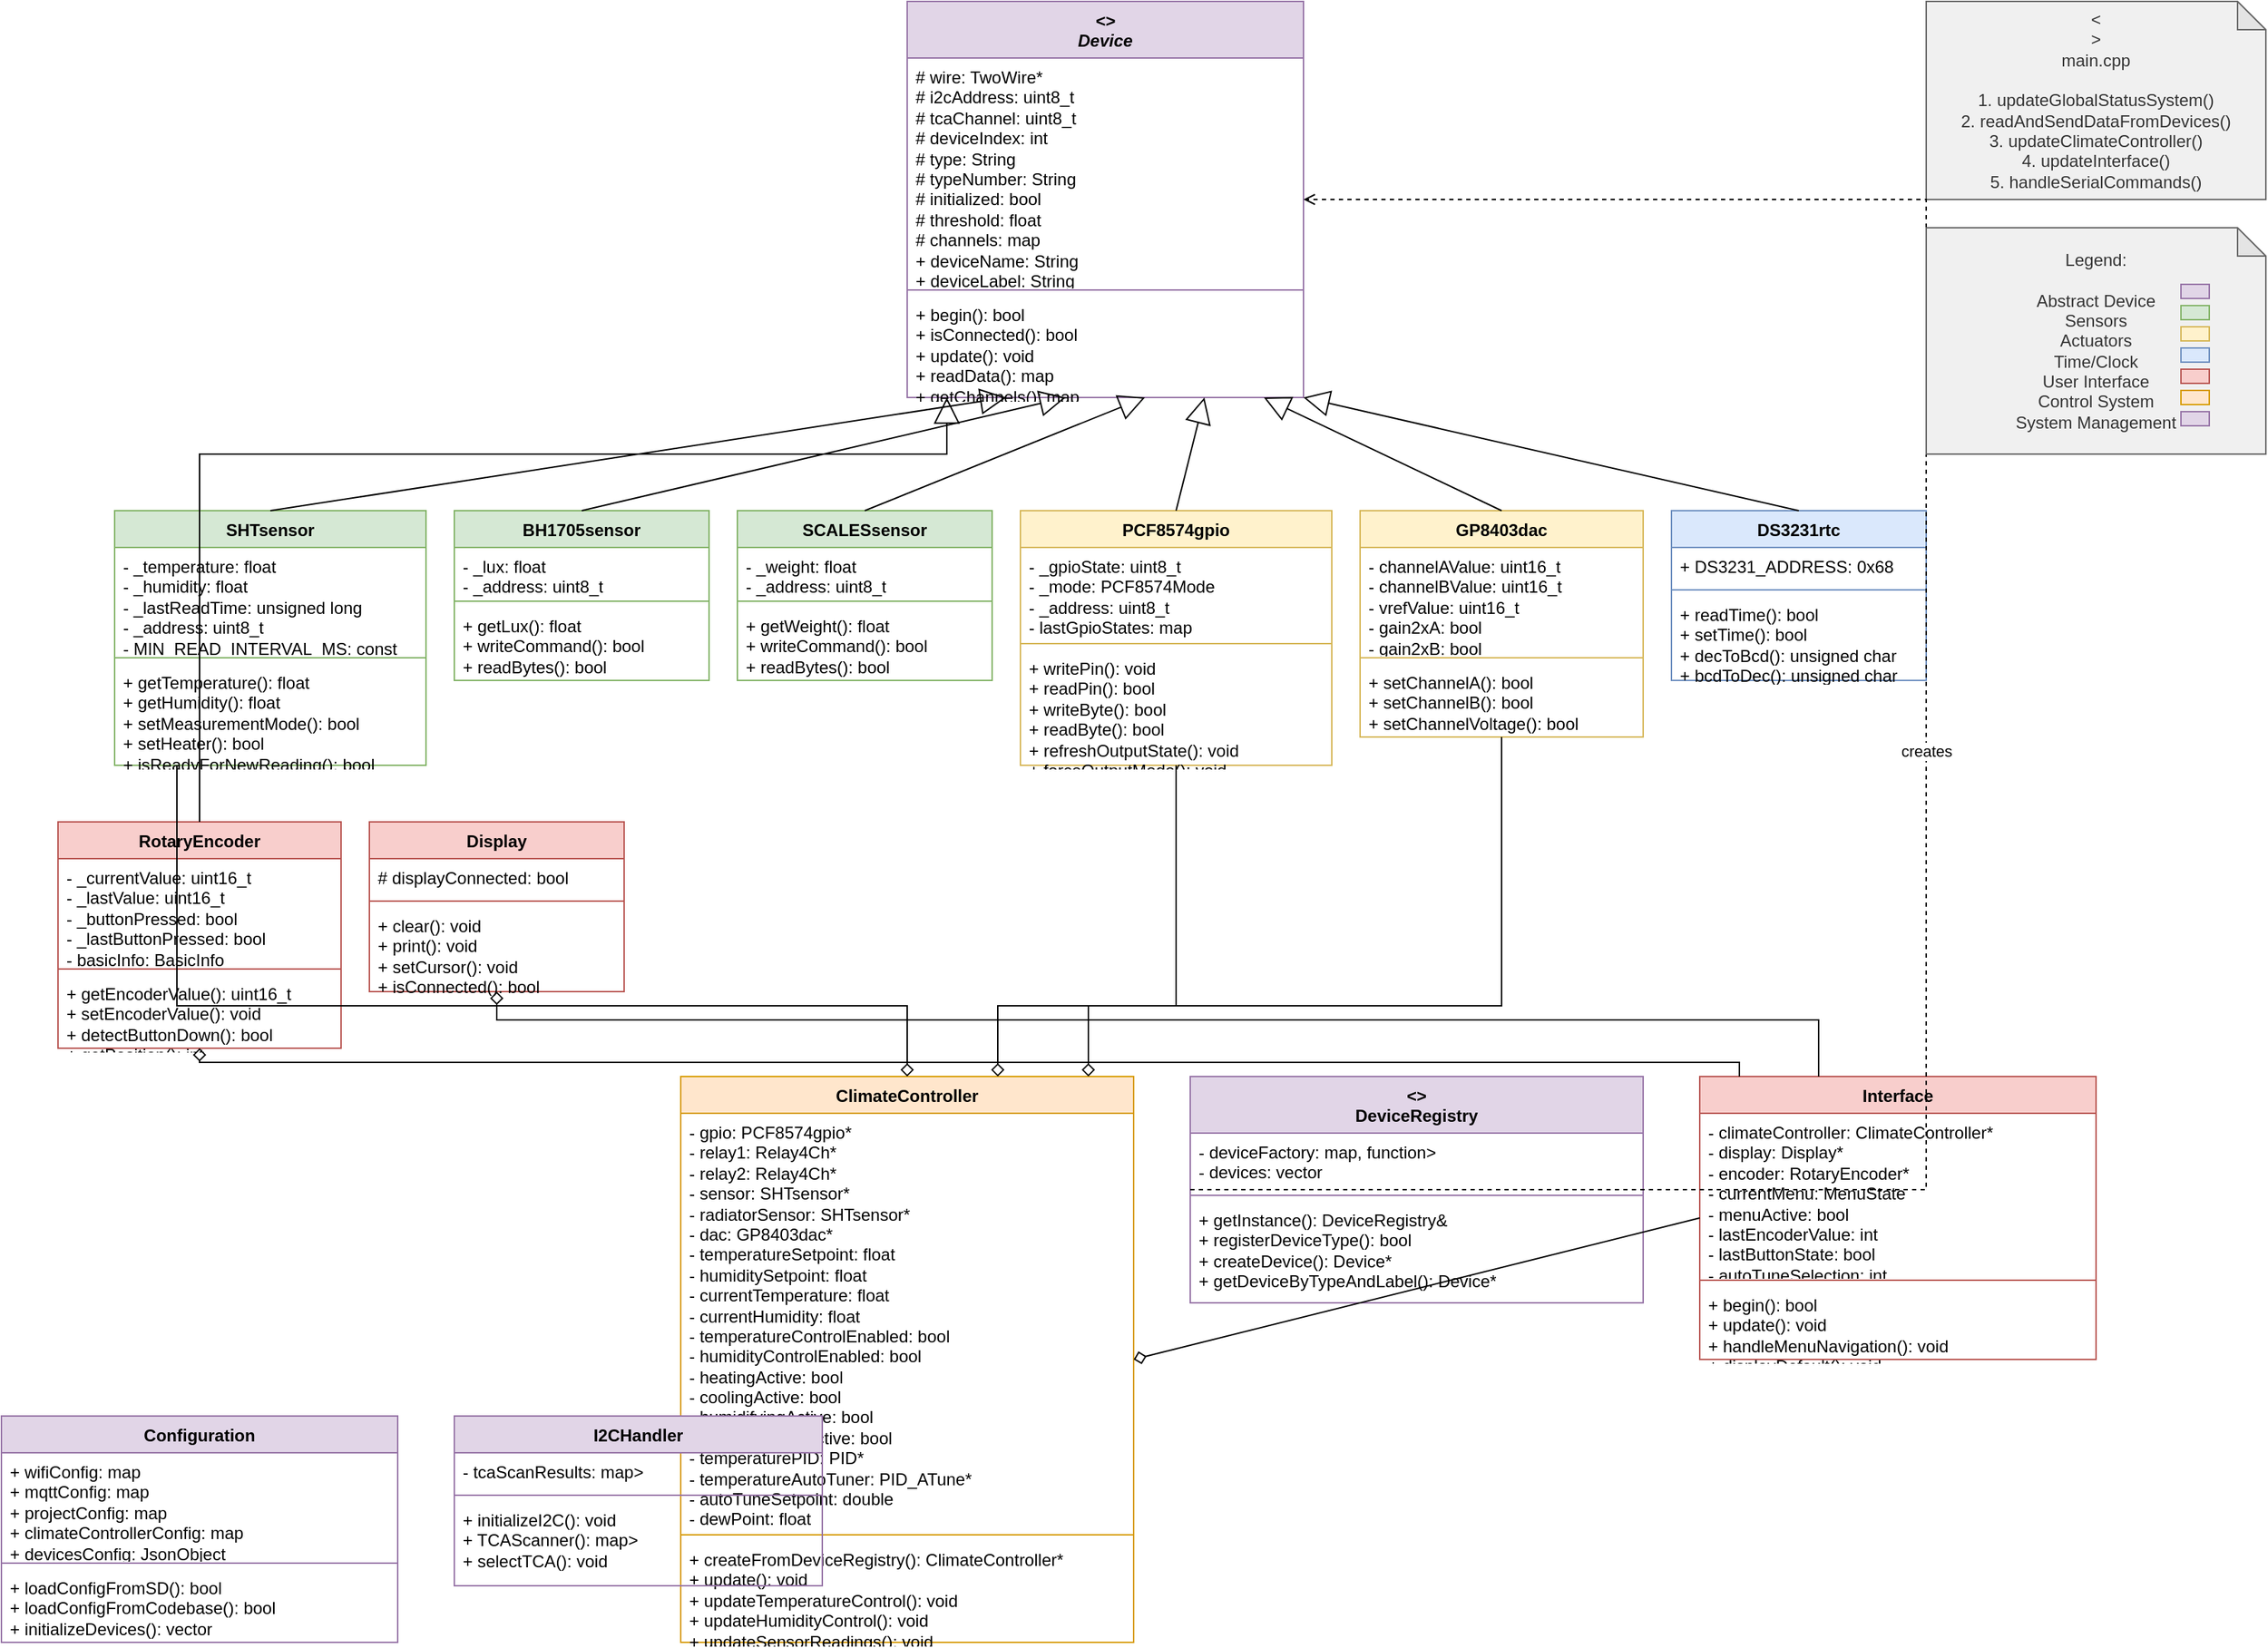 <?xml version="1.0" encoding="UTF-8"?>
<mxfile version="21.1.2" type="device">
  <diagram id="uml_class_diagram" name="Showcase Climate Controller UML">
    <mxGraphModel dx="2074" dy="1114" grid="1" gridSize="10" guides="1" tooltips="1" connect="1" arrows="1" fold="1" page="1" pageScale="1" pageWidth="1654" pageHeight="2336" math="0" shadow="0">
      <root>
        <mxCell id="0" />
        <mxCell id="1" parent="0" />
        
        <!-- Device Base Class -->
        <mxCell id="device_base" value="&lt;&lt;abstract&gt;&gt;&#xa;Device" style="swimlane;fontStyle=3;align=center;verticalAlign=top;childLayout=stackLayout;horizontal=1;startSize=40;horizontalStack=0;resizeParent=1;resizeParentMax=0;resizeLast=0;collapsible=1;marginBottom=0;whiteSpace=wrap;html=1;fillColor=#e1d5e7;strokeColor=#9673a6;" vertex="1" parent="1">
          <mxGeometry x="680" y="40" width="280" height="280" as="geometry" />
        </mxCell>
        <mxCell id="device_fields" value="# wire: TwoWire*&#xa;# i2cAddress: uint8_t&#xa;# tcaChannel: uint8_t&#xa;# deviceIndex: int&#xa;# type: String&#xa;# typeNumber: String&#xa;# initialized: bool&#xa;# threshold: float&#xa;# channels: map&lt;String, String&gt;&#xa;+ deviceName: String&#xa;+ deviceLabel: String" style="text;strokeColor=none;fillColor=none;align=left;verticalAlign=top;spacingLeft=4;spacingRight=4;overflow=hidden;rotatable=0;points=[[0,0.5],[1,0.5]];portConstraint=eastwest;whiteSpace=wrap;html=1;" vertex="1" parent="device_base">
          <mxGeometry y="40" width="280" height="160" as="geometry" />
        </mxCell>
        <mxCell id="device_line" value="" style="line;strokeWidth=1;fillColor=none;align=left;verticalAlign=middle;spacingTop=-1;spacingLeft=3;spacingRight=3;rotatable=0;labelPosition=right;points=[];portConstraint=eastwest;strokeColor=inherit;" vertex="1" parent="device_base">
          <mxGeometry y="200" width="280" height="8" as="geometry" />
        </mxCell>
        <mxCell id="device_methods" value="+ begin(): bool&#xa;+ isConnected(): bool&#xa;+ update(): void&#xa;+ readData(): map&lt;String, String&gt;&#xa;+ getChannels(): map&lt;String, String&gt;&#xa;+ getThreshold(): float" style="text;strokeColor=none;fillColor=none;align=left;verticalAlign=top;spacingLeft=4;spacingRight=4;overflow=hidden;rotatable=0;points=[[0,0.5],[1,0.5]];portConstraint=eastwest;whiteSpace=wrap;html=1;" vertex="1" parent="device_base">
          <mxGeometry y="208" width="280" height="72" as="geometry" />
        </mxCell>

        <!-- SHTsensor -->
        <mxCell id="shtsensor" value="SHTsensor" style="swimlane;fontStyle=1;align=center;verticalAlign=top;childLayout=stackLayout;horizontal=1;startSize=26;horizontalStack=0;resizeParent=1;resizeParentMax=0;resizeLast=0;collapsible=1;marginBottom=0;whiteSpace=wrap;html=1;fillColor=#d5e8d4;strokeColor=#82b366;" vertex="1" parent="1">
          <mxGeometry x="120" y="400" width="220" height="180" as="geometry" />
        </mxCell>
        <mxCell id="sht_fields" value="- _temperature: float&#xa;- _humidity: float&#xa;- _lastReadTime: unsigned long&#xa;- _address: uint8_t&#xa;- MIN_READ_INTERVAL_MS: const" style="text;strokeColor=none;fillColor=none;align=left;verticalAlign=top;spacingLeft=4;spacingRight=4;overflow=hidden;rotatable=0;points=[[0,0.5],[1,0.5]];portConstraint=eastwest;whiteSpace=wrap;html=1;" vertex="1" parent="shtsensor">
          <mxGeometry y="26" width="220" height="74" as="geometry" />
        </mxCell>
        <mxCell id="sht_line" value="" style="line;strokeWidth=1;fillColor=none;align=left;verticalAlign=middle;spacingTop=-1;spacingLeft=3;spacingRight=3;rotatable=0;labelPosition=right;points=[];portConstraint=eastwest;strokeColor=inherit;" vertex="1" parent="shtsensor">
          <mxGeometry y="100" width="220" height="8" as="geometry" />
        </mxCell>
        <mxCell id="sht_methods" value="+ getTemperature(): float&#xa;+ getHumidity(): float&#xa;+ setMeasurementMode(): bool&#xa;+ setHeater(): bool&#xa;+ isReadyForNewReading(): bool" style="text;strokeColor=none;fillColor=none;align=left;verticalAlign=top;spacingLeft=4;spacingRight=4;overflow=hidden;rotatable=0;points=[[0,0.5],[1,0.5]];portConstraint=eastwest;whiteSpace=wrap;html=1;" vertex="1" parent="shtsensor">
          <mxGeometry y="108" width="220" height="72" as="geometry" />
        </mxCell>

        <!-- BH1705sensor -->
        <mxCell id="bh1705sensor" value="BH1705sensor" style="swimlane;fontStyle=1;align=center;verticalAlign=top;childLayout=stackLayout;horizontal=1;startSize=26;horizontalStack=0;resizeParent=1;resizeParentMax=0;resizeLast=0;collapsible=1;marginBottom=0;whiteSpace=wrap;html=1;fillColor=#d5e8d4;strokeColor=#82b366;" vertex="1" parent="1">
          <mxGeometry x="360" y="400" width="180" height="120" as="geometry" />
        </mxCell>
        <mxCell id="bh1705_fields" value="- _lux: float&#xa;- _address: uint8_t" style="text;strokeColor=none;fillColor=none;align=left;verticalAlign=top;spacingLeft=4;spacingRight=4;overflow=hidden;rotatable=0;points=[[0,0.5],[1,0.5]];portConstraint=eastwest;whiteSpace=wrap;html=1;" vertex="1" parent="bh1705sensor">
          <mxGeometry y="26" width="180" height="34" as="geometry" />
        </mxCell>
        <mxCell id="bh1705_line" value="" style="line;strokeWidth=1;fillColor=none;align=left;verticalAlign=middle;spacingTop=-1;spacingLeft=3;spacingRight=3;rotatable=0;labelPosition=right;points=[];portConstraint=eastwest;strokeColor=inherit;" vertex="1" parent="bh1705sensor">
          <mxGeometry y="60" width="180" height="8" as="geometry" />
        </mxCell>
        <mxCell id="bh1705_methods" value="+ getLux(): float&#xa;+ writeCommand(): bool&#xa;+ readBytes(): bool" style="text;strokeColor=none;fillColor=none;align=left;verticalAlign=top;spacingLeft=4;spacingRight=4;overflow=hidden;rotatable=0;points=[[0,0.5],[1,0.5]];portConstraint=eastwest;whiteSpace=wrap;html=1;" vertex="1" parent="bh1705sensor">
          <mxGeometry y="68" width="180" height="52" as="geometry" />
        </mxCell>

        <!-- SCALESsensor -->
        <mxCell id="scalessensor" value="SCALESsensor" style="swimlane;fontStyle=1;align=center;verticalAlign=top;childLayout=stackLayout;horizontal=1;startSize=26;horizontalStack=0;resizeParent=1;resizeParentMax=0;resizeLast=0;collapsible=1;marginBottom=0;whiteSpace=wrap;html=1;fillColor=#d5e8d4;strokeColor=#82b366;" vertex="1" parent="1">
          <mxGeometry x="560" y="400" width="180" height="120" as="geometry" />
        </mxCell>
        <mxCell id="scales_fields" value="- _weight: float&#xa;- _address: uint8_t" style="text;strokeColor=none;fillColor=none;align=left;verticalAlign=top;spacingLeft=4;spacingRight=4;overflow=hidden;rotatable=0;points=[[0,0.5],[1,0.5]];portConstraint=eastwest;whiteSpace=wrap;html=1;" vertex="1" parent="scalessensor">
          <mxGeometry y="26" width="180" height="34" as="geometry" />
        </mxCell>
        <mxCell id="scales_line" value="" style="line;strokeWidth=1;fillColor=none;align=left;verticalAlign=middle;spacingTop=-1;spacingLeft=3;spacingRight=3;rotatable=0;labelPosition=right;points=[];portConstraint=eastwest;strokeColor=inherit;" vertex="1" parent="scalessensor">
          <mxGeometry y="60" width="180" height="8" as="geometry" />
        </mxCell>
        <mxCell id="scales_methods" value="+ getWeight(): float&#xa;+ writeCommand(): bool&#xa;+ readBytes(): bool" style="text;strokeColor=none;fillColor=none;align=left;verticalAlign=top;spacingLeft=4;spacingRight=4;overflow=hidden;rotatable=0;points=[[0,0.5],[1,0.5]];portConstraint=eastwest;whiteSpace=wrap;html=1;" vertex="1" parent="scalessensor">
          <mxGeometry y="68" width="180" height="52" as="geometry" />
        </mxCell>

        <!-- PCF8574gpio -->
        <mxCell id="pcf8574gpio" value="PCF8574gpio" style="swimlane;fontStyle=1;align=center;verticalAlign=top;childLayout=stackLayout;horizontal=1;startSize=26;horizontalStack=0;resizeParent=1;resizeParentMax=0;resizeLast=0;collapsible=1;marginBottom=0;whiteSpace=wrap;html=1;fillColor=#fff2cc;strokeColor=#d6b656;" vertex="1" parent="1">
          <mxGeometry x="760" y="400" width="220" height="180" as="geometry" />
        </mxCell>
        <mxCell id="pcf8574_fields" value="- _gpioState: uint8_t&#xa;- _mode: PCF8574Mode&#xa;- _address: uint8_t&#xa;- lastGpioStates: map&lt;string, bool&gt;" style="text;strokeColor=none;fillColor=none;align=left;verticalAlign=top;spacingLeft=4;spacingRight=4;overflow=hidden;rotatable=0;points=[[0,0.5],[1,0.5]];portConstraint=eastwest;whiteSpace=wrap;html=1;" vertex="1" parent="pcf8574gpio">
          <mxGeometry y="26" width="220" height="64" as="geometry" />
        </mxCell>
        <mxCell id="pcf8574_line" value="" style="line;strokeWidth=1;fillColor=none;align=left;verticalAlign=middle;spacingTop=-1;spacingLeft=3;spacingRight=3;rotatable=0;labelPosition=right;points=[];portConstraint=eastwest;strokeColor=inherit;" vertex="1" parent="pcf8574gpio">
          <mxGeometry y="90" width="220" height="8" as="geometry" />
        </mxCell>
        <mxCell id="pcf8574_methods" value="+ writePin(): void&#xa;+ readPin(): bool&#xa;+ writeByte(): bool&#xa;+ readByte(): bool&#xa;+ refreshOutputState(): void&#xa;+ forceOutputMode(): void" style="text;strokeColor=none;fillColor=none;align=left;verticalAlign=top;spacingLeft=4;spacingRight=4;overflow=hidden;rotatable=0;points=[[0,0.5],[1,0.5]];portConstraint=eastwest;whiteSpace=wrap;html=1;" vertex="1" parent="pcf8574gpio">
          <mxGeometry y="98" width="220" height="82" as="geometry" />
        </mxCell>

        <!-- GP8403dac -->
        <mxCell id="gp8403dac" value="GP8403dac" style="swimlane;fontStyle=1;align=center;verticalAlign=top;childLayout=stackLayout;horizontal=1;startSize=26;horizontalStack=0;resizeParent=1;resizeParentMax=0;resizeLast=0;collapsible=1;marginBottom=0;whiteSpace=wrap;html=1;fillColor=#fff2cc;strokeColor=#d6b656;" vertex="1" parent="1">
          <mxGeometry x="1000" y="400" width="200" height="160" as="geometry" />
        </mxCell>
        <mxCell id="gp8403_fields" value="- channelAValue: uint16_t&#xa;- channelBValue: uint16_t&#xa;- vrefValue: uint16_t&#xa;- gain2xA: bool&#xa;- gain2xB: bool" style="text;strokeColor=none;fillColor=none;align=left;verticalAlign=top;spacingLeft=4;spacingRight=4;overflow=hidden;rotatable=0;points=[[0,0.5],[1,0.5]];portConstraint=eastwest;whiteSpace=wrap;html=1;" vertex="1" parent="gp8403dac">
          <mxGeometry y="26" width="200" height="74" as="geometry" />
        </mxCell>
        <mxCell id="gp8403_line" value="" style="line;strokeWidth=1;fillColor=none;align=left;verticalAlign=middle;spacingTop=-1;spacingLeft=3;spacingRight=3;rotatable=0;labelPosition=right;points=[];portConstraint=eastwest;strokeColor=inherit;" vertex="1" parent="gp8403dac">
          <mxGeometry y="100" width="200" height="8" as="geometry" />
        </mxCell>
        <mxCell id="gp8403_methods" value="+ setChannelA(): bool&#xa;+ setChannelB(): bool&#xa;+ setChannelVoltage(): bool" style="text;strokeColor=none;fillColor=none;align=left;verticalAlign=top;spacingLeft=4;spacingRight=4;overflow=hidden;rotatable=0;points=[[0,0.5],[1,0.5]];portConstraint=eastwest;whiteSpace=wrap;html=1;" vertex="1" parent="gp8403dac">
          <mxGeometry y="108" width="200" height="52" as="geometry" />
        </mxCell>

        <!-- DS3231rtc -->
        <mxCell id="ds3231rtc" value="DS3231rtc" style="swimlane;fontStyle=1;align=center;verticalAlign=top;childLayout=stackLayout;horizontal=1;startSize=26;horizontalStack=0;resizeParent=1;resizeParentMax=0;resizeLast=0;collapsible=1;marginBottom=0;whiteSpace=wrap;html=1;fillColor=#dae8fc;strokeColor=#6c8ebf;" vertex="1" parent="1">
          <mxGeometry x="1220" y="400" width="180" height="120" as="geometry" />
        </mxCell>
        <mxCell id="ds3231_fields" value="+ DS3231_ADDRESS: 0x68" style="text;strokeColor=none;fillColor=none;align=left;verticalAlign=top;spacingLeft=4;spacingRight=4;overflow=hidden;rotatable=0;points=[[0,0.5],[1,0.5]];portConstraint=eastwest;whiteSpace=wrap;html=1;" vertex="1" parent="ds3231rtc">
          <mxGeometry y="26" width="180" height="26" as="geometry" />
        </mxCell>
        <mxCell id="ds3231_line" value="" style="line;strokeWidth=1;fillColor=none;align=left;verticalAlign=middle;spacingTop=-1;spacingLeft=3;spacingRight=3;rotatable=0;labelPosition=right;points=[];portConstraint=eastwest;strokeColor=inherit;" vertex="1" parent="ds3231rtc">
          <mxGeometry y="52" width="180" height="8" as="geometry" />
        </mxCell>
        <mxCell id="ds3231_methods" value="+ readTime(): bool&#xa;+ setTime(): bool&#xa;+ decToBcd(): unsigned char&#xa;+ bcdToDec(): unsigned char" style="text;strokeColor=none;fillColor=none;align=left;verticalAlign=top;spacingLeft=4;spacingRight=4;overflow=hidden;rotatable=0;points=[[0,0.5],[1,0.5]];portConstraint=eastwest;whiteSpace=wrap;html=1;" vertex="1" parent="ds3231rtc">
          <mxGeometry y="60" width="180" height="60" as="geometry" />
        </mxCell>

        <!-- RotaryEncoder -->
        <mxCell id="rotaryencoder" value="RotaryEncoder" style="swimlane;fontStyle=1;align=center;verticalAlign=top;childLayout=stackLayout;horizontal=1;startSize=26;horizontalStack=0;resizeParent=1;resizeParentMax=0;resizeLast=0;collapsible=1;marginBottom=0;whiteSpace=wrap;html=1;fillColor=#f8cecc;strokeColor=#b85450;" vertex="1" parent="1">
          <mxGeometry x="80" y="620" width="200" height="160" as="geometry" />
        </mxCell>
        <mxCell id="encoder_fields" value="- _currentValue: uint16_t&#xa;- _lastValue: uint16_t&#xa;- _buttonPressed: bool&#xa;- _lastButtonPressed: bool&#xa;- basicInfo: BasicInfo" style="text;strokeColor=none;fillColor=none;align=left;verticalAlign=top;spacingLeft=4;spacingRight=4;overflow=hidden;rotatable=0;points=[[0,0.5],[1,0.5]];portConstraint=eastwest;whiteSpace=wrap;html=1;" vertex="1" parent="rotaryencoder">
          <mxGeometry y="26" width="200" height="74" as="geometry" />
        </mxCell>
        <mxCell id="encoder_line" value="" style="line;strokeWidth=1;fillColor=none;align=left;verticalAlign=middle;spacingTop=-1;spacingLeft=3;spacingRight=3;rotatable=0;labelPosition=right;points=[];portConstraint=eastwest;strokeColor=inherit;" vertex="1" parent="rotaryencoder">
          <mxGeometry y="100" width="200" height="8" as="geometry" />
        </mxCell>
        <mxCell id="encoder_methods" value="+ getEncoderValue(): uint16_t&#xa;+ setEncoderValue(): void&#xa;+ detectButtonDown(): bool&#xa;+ getPosition(): int&#xa;+ isButtonPressed(): bool" style="text;strokeColor=none;fillColor=none;align=left;verticalAlign=top;spacingLeft=4;spacingRight=4;overflow=hidden;rotatable=0;points=[[0,0.5],[1,0.5]];portConstraint=eastwest;whiteSpace=wrap;html=1;" vertex="1" parent="rotaryencoder">
          <mxGeometry y="108" width="200" height="52" as="geometry" />
        </mxCell>

        <!-- Display -->
        <mxCell id="display" value="Display" style="swimlane;fontStyle=1;align=center;verticalAlign=top;childLayout=stackLayout;horizontal=1;startSize=26;horizontalStack=0;resizeParent=1;resizeParentMax=0;resizeLast=0;collapsible=1;marginBottom=0;whiteSpace=wrap;html=1;fillColor=#f8cecc;strokeColor=#b85450;" vertex="1" parent="1">
          <mxGeometry x="300" y="620" width="180" height="120" as="geometry" />
        </mxCell>
        <mxCell id="display_fields" value="# displayConnected: bool" style="text;strokeColor=none;fillColor=none;align=left;verticalAlign=top;spacingLeft=4;spacingRight=4;overflow=hidden;rotatable=0;points=[[0,0.5],[1,0.5]];portConstraint=eastwest;whiteSpace=wrap;html=1;" vertex="1" parent="display">
          <mxGeometry y="26" width="180" height="26" as="geometry" />
        </mxCell>
        <mxCell id="display_line" value="" style="line;strokeWidth=1;fillColor=none;align=left;verticalAlign=middle;spacingTop=-1;spacingLeft=3;spacingRight=3;rotatable=0;labelPosition=right;points=[];portConstraint=eastwest;strokeColor=inherit;" vertex="1" parent="display">
          <mxGeometry y="52" width="180" height="8" as="geometry" />
        </mxCell>
        <mxCell id="display_methods" value="+ clear(): void&#xa;+ print(): void&#xa;+ setCursor(): void&#xa;+ isConnected(): bool" style="text;strokeColor=none;fillColor=none;align=left;verticalAlign=top;spacingLeft=4;spacingRight=4;overflow=hidden;rotatable=0;points=[[0,0.5],[1,0.5]];portConstraint=eastwest;whiteSpace=wrap;html=1;" vertex="1" parent="display">
          <mxGeometry y="60" width="180" height="60" as="geometry" />
        </mxCell>

        <!-- ClimateController -->
        <mxCell id="climatecontroller" value="ClimateController" style="swimlane;fontStyle=1;align=center;verticalAlign=top;childLayout=stackLayout;horizontal=1;startSize=26;horizontalStack=0;resizeParent=1;resizeParentMax=0;resizeLast=0;collapsible=1;marginBottom=0;whiteSpace=wrap;html=1;fillColor=#ffe6cc;strokeColor=#d79b00;" vertex="1" parent="1">
          <mxGeometry x="520" y="800" width="320" height="400" as="geometry" />
        </mxCell>
        <mxCell id="climate_fields" value="- gpio: PCF8574gpio*&#xa;- relay1: Relay4Ch*&#xa;- relay2: Relay4Ch*&#xa;- sensor: SHTsensor*&#xa;- radiatorSensor: SHTsensor*&#xa;- dac: GP8403dac*&#xa;- temperatureSetpoint: float&#xa;- humiditySetpoint: float&#xa;- currentTemperature: float&#xa;- currentHumidity: float&#xa;- temperatureControlEnabled: bool&#xa;- humidityControlEnabled: bool&#xa;- heatingActive: bool&#xa;- coolingActive: bool&#xa;- humidifyingActive: bool&#xa;- dehumidifyingActive: bool&#xa;- temperaturePID: PID*&#xa;- temperatureAutoTuner: PID_ATune*&#xa;- autoTuneSetpoint: double&#xa;- dewPoint: float&#xa;- updateInterval: unsigned long" style="text;strokeColor=none;fillColor=none;align=left;verticalAlign=top;spacingLeft=4;spacingRight=4;overflow=hidden;rotatable=0;points=[[0,0.5],[1,0.5]];portConstraint=eastwest;whiteSpace=wrap;html=1;" vertex="1" parent="climatecontroller">
          <mxGeometry y="26" width="320" height="294" as="geometry" />
        </mxCell>
        <mxCell id="climate_line" value="" style="line;strokeWidth=1;fillColor=none;align=left;verticalAlign=middle;spacingTop=-1;spacingLeft=3;spacingRight=3;rotatable=0;labelPosition=right;points=[];portConstraint=eastwest;strokeColor=inherit;" vertex="1" parent="climatecontroller">
          <mxGeometry y="320" width="320" height="8" as="geometry" />
        </mxCell>
        <mxCell id="climate_methods" value="+ createFromDeviceRegistry(): ClimateController*&#xa;+ update(): void&#xa;+ updateTemperatureControl(): void&#xa;+ updateHumidityControl(): void&#xa;+ updateSensorReadings(): void&#xa;+ startTemperatureAutoTune(): bool&#xa;+ updateAutoTune(): void&#xa;+ printClimateStatus(): void" style="text;strokeColor=none;fillColor=none;align=left;verticalAlign=top;spacingLeft=4;spacingRight=4;overflow=hidden;rotatable=0;points=[[0,0.5],[1,0.5]];portConstraint=eastwest;whiteSpace=wrap;html=1;" vertex="1" parent="climatecontroller">
          <mxGeometry y="328" width="320" height="72" as="geometry" />
        </mxCell>

        <!-- DeviceRegistry -->
        <mxCell id="deviceregistry" value="&lt;&lt;singleton&gt;&gt;&#xa;DeviceRegistry" style="swimlane;fontStyle=1;align=center;verticalAlign=top;childLayout=stackLayout;horizontal=1;startSize=40;horizontalStack=0;resizeParent=1;resizeParentMax=0;resizeLast=0;collapsible=1;marginBottom=0;whiteSpace=wrap;html=1;fillColor=#e1d5e7;strokeColor=#9673a6;" vertex="1" parent="1">
          <mxGeometry x="880" y="800" width="320" height="160" as="geometry" />
        </mxCell>
        <mxCell id="registry_fields" value="- deviceFactory: map&lt;pair&lt;String,String&gt;, function&gt;&#xa;- devices: vector&lt;Device*&gt;" style="text;strokeColor=none;fillColor=none;align=left;verticalAlign=top;spacingLeft=4;spacingRight=4;overflow=hidden;rotatable=0;points=[[0,0.5],[1,0.5]];portConstraint=eastwest;whiteSpace=wrap;html=1;" vertex="1" parent="deviceregistry">
          <mxGeometry y="40" width="320" height="40" as="geometry" />
        </mxCell>
        <mxCell id="registry_line" value="" style="line;strokeWidth=1;fillColor=none;align=left;verticalAlign=middle;spacingTop=-1;spacingLeft=3;spacingRight=3;rotatable=0;labelPosition=right;points=[];portConstraint=eastwest;strokeColor=inherit;" vertex="1" parent="deviceregistry">
          <mxGeometry y="80" width="320" height="8" as="geometry" />
        </mxCell>
        <mxCell id="registry_methods" value="+ getInstance(): DeviceRegistry&amp;&#xa;+ registerDeviceType(): bool&#xa;+ createDevice(): Device*&#xa;+ getDeviceByTypeAndLabel(): Device*" style="text;strokeColor=none;fillColor=none;align=left;verticalAlign=top;spacingLeft=4;spacingRight=4;overflow=hidden;rotatable=0;points=[[0,0.5],[1,0.5]];portConstraint=eastwest;whiteSpace=wrap;html=1;" vertex="1" parent="deviceregistry">
          <mxGeometry y="88" width="320" height="72" as="geometry" />
        </mxCell>

        <!-- Interface -->
        <mxCell id="interface" value="Interface" style="swimlane;fontStyle=1;align=center;verticalAlign=top;childLayout=stackLayout;horizontal=1;startSize=26;horizontalStack=0;resizeParent=1;resizeParentMax=0;resizeLast=0;collapsible=1;marginBottom=0;whiteSpace=wrap;html=1;fillColor=#f8cecc;strokeColor=#b85450;" vertex="1" parent="1">
          <mxGeometry x="1240" y="800" width="280" height="200" as="geometry" />
        </mxCell>
        <mxCell id="interface_fields" value="- climateController: ClimateController*&#xa;- display: Display*&#xa;- encoder: RotaryEncoder*&#xa;- currentMenu: MenuState&#xa;- menuActive: bool&#xa;- lastEncoderValue: int&#xa;- lastButtonState: bool&#xa;- autoTuneSelection: int" style="text;strokeColor=none;fillColor=none;align=left;verticalAlign=top;spacingLeft=4;spacingRight=4;overflow=hidden;rotatable=0;points=[[0,0.5],[1,0.5]];portConstraint=eastwest;whiteSpace=wrap;html=1;" vertex="1" parent="interface">
          <mxGeometry y="26" width="280" height="114" as="geometry" />
        </mxCell>
        <mxCell id="interface_line" value="" style="line;strokeWidth=1;fillColor=none;align=left;verticalAlign=middle;spacingTop=-1;spacingLeft=3;spacingRight=3;rotatable=0;labelPosition=right;points=[];portConstraint=eastwest;strokeColor=inherit;" vertex="1" parent="interface">
          <mxGeometry y="140" width="280" height="8" as="geometry" />
        </mxCell>
        <mxCell id="interface_methods" value="+ begin(): bool&#xa;+ update(): void&#xa;+ handleMenuNavigation(): void&#xa;+ displayDefault(): void&#xa;+ updateClimateDisplay(): void" style="text;strokeColor=none;fillColor=none;align=left;verticalAlign=top;spacingLeft=4;spacingRight=4;overflow=hidden;rotatable=0;points=[[0,0.5],[1,0.5]];portConstraint=eastwest;whiteSpace=wrap;html=1;" vertex="1" parent="interface">
          <mxGeometry y="148" width="280" height="52" as="geometry" />
        </mxCell>

        <!-- Configuration -->
        <mxCell id="configuration" value="Configuration" style="swimlane;fontStyle=1;align=center;verticalAlign=top;childLayout=stackLayout;horizontal=1;startSize=26;horizontalStack=0;resizeParent=1;resizeParentMax=0;resizeLast=0;collapsible=1;marginBottom=0;whiteSpace=wrap;html=1;fillColor=#e1d5e7;strokeColor=#9673a6;" vertex="1" parent="1">
          <mxGeometry x="40" y="1040" width="280" height="160" as="geometry" />
        </mxCell>
        <mxCell id="config_fields" value="+ wifiConfig: map&lt;String, String&gt;&#xa;+ mqttConfig: map&lt;String, String&gt;&#xa;+ projectConfig: map&lt;String, String&gt;&#xa;+ climateControllerConfig: map&lt;String, String&gt;&#xa;+ devicesConfig: JsonObject" style="text;strokeColor=none;fillColor=none;align=left;verticalAlign=top;spacingLeft=4;spacingRight=4;overflow=hidden;rotatable=0;points=[[0,0.5],[1,0.5]];portConstraint=eastwest;whiteSpace=wrap;html=1;" vertex="1" parent="configuration">
          <mxGeometry y="26" width="280" height="74" as="geometry" />
        </mxCell>
        <mxCell id="config_line" value="" style="line;strokeWidth=1;fillColor=none;align=left;verticalAlign=middle;spacingTop=-1;spacingLeft=3;spacingRight=3;rotatable=0;labelPosition=right;points=[];portConstraint=eastwest;strokeColor=inherit;" vertex="1" parent="configuration">
          <mxGeometry y="100" width="280" height="8" as="geometry" />
        </mxCell>
        <mxCell id="config_methods" value="+ loadConfigFromSD(): bool&#xa;+ loadConfigFromCodebase(): bool&#xa;+ initializeDevices(): vector&lt;Device*&gt;" style="text;strokeColor=none;fillColor=none;align=left;verticalAlign=top;spacingLeft=4;spacingRight=4;overflow=hidden;rotatable=0;points=[[0,0.5],[1,0.5]];portConstraint=eastwest;whiteSpace=wrap;html=1;" vertex="1" parent="configuration">
          <mxGeometry y="108" width="280" height="52" as="geometry" />
        </mxCell>

        <!-- I2CHandler -->
        <mxCell id="i2chandler" value="I2CHandler" style="swimlane;fontStyle=1;align=center;verticalAlign=top;childLayout=stackLayout;horizontal=1;startSize=26;horizontalStack=0;resizeParent=1;resizeParentMax=0;resizeLast=0;collapsible=1;marginBottom=0;whiteSpace=wrap;html=1;fillColor=#e1d5e7;strokeColor=#9673a6;" vertex="1" parent="1">
          <mxGeometry x="360" y="1040" width="260" height="120" as="geometry" />
        </mxCell>
        <mxCell id="i2c_fields" value="- tcaScanResults: map&lt;uint8_t, vector&lt;uint8_t&gt;&gt;" style="text;strokeColor=none;fillColor=none;align=left;verticalAlign=top;spacingLeft=4;spacingRight=4;overflow=hidden;rotatable=0;points=[[0,0.5],[1,0.5]];portConstraint=eastwest;whiteSpace=wrap;html=1;" vertex="1" parent="i2chandler">
          <mxGeometry y="26" width="260" height="26" as="geometry" />
        </mxCell>
        <mxCell id="i2c_line" value="" style="line;strokeWidth=1;fillColor=none;align=left;verticalAlign=middle;spacingTop=-1;spacingLeft=3;spacingRight=3;rotatable=0;labelPosition=right;points=[];portConstraint=eastwest;strokeColor=inherit;" vertex="1" parent="i2chandler">
          <mxGeometry y="52" width="260" height="8" as="geometry" />
        </mxCell>
        <mxCell id="i2c_methods" value="+ initializeI2C(): void&#xa;+ TCAScanner(): map&lt;uint8_t, vector&lt;uint8_t&gt;&gt;&#xa;+ selectTCA(): void" style="text;strokeColor=none;fillColor=none;align=left;verticalAlign=top;spacingLeft=4;spacingRight=4;overflow=hidden;rotatable=0;points=[[0,0.5],[1,0.5]];portConstraint=eastwest;whiteSpace=wrap;html=1;" vertex="1" parent="i2chandler">
          <mxGeometry y="60" width="260" height="60" as="geometry" />
        </mxCell>

        <!-- Main Loop Note -->
        <mxCell id="mainloop_note" value="&lt;&lt;Main Loop&gt;&gt;&#xa;main.cpp&#xa;&#xa;1. updateGlobalStatusSystem()&#xa;2. readAndSendDataFromDevices()&#xa;3. updateClimateController()&#xa;4. updateInterface()&#xa;5. handleSerialCommands()" style="shape=note;whiteSpace=wrap;html=1;backgroundOutline=1;darkOpacity=0.05;fillColor=#f0f0f0;strokeColor=#666666;fontColor=#333333;size=20;pointerEvents=1;" vertex="1" parent="1">
          <mxGeometry x="1400" y="40" width="240" height="140" as="geometry" />
        </mxCell>

        <!-- Inheritance relationships -->
        <mxCell id="inherit_sht" value="" style="endArrow=block;endSize=16;endFill=0;html=1;rounded=0;exitX=0.5;exitY=0;exitDx=0;exitDy=0;entryX=0.25;entryY=1;entryDx=0;entryDy=0;" edge="1" parent="1" source="shtsensor" target="device_base">
          <mxGeometry width="50" height="50" relative="1" as="geometry">
            <mxPoint x="740" y="400" as="sourcePoint" />
            <mxPoint x="790" y="350" as="targetPoint" />
          </mxGeometry>
        </mxCell>

        <mxCell id="inherit_bh1705" value="" style="endArrow=block;endSize=16;endFill=0;html=1;rounded=0;exitX=0.5;exitY=0;exitDx=0;exitDy=0;entryX=0.4;entryY=1;entryDx=0;entryDy=0;" edge="1" parent="1" source="bh1705sensor" target="device_base">
          <mxGeometry width="50" height="50" relative="1" as="geometry">
            <mxPoint x="450" y="400" as="sourcePoint" />
            <mxPoint x="750" y="330" as="targetPoint" />
          </mxGeometry>
        </mxCell>

        <mxCell id="inherit_scales" value="" style="endArrow=block;endSize=16;endFill=0;html=1;rounded=0;exitX=0.5;exitY=0;exitDx=0;exitDy=0;entryX=0.6;entryY=1;entryDx=0;entryDy=0;" edge="1" parent="1" source="scalessensor" target="device_base">
          <mxGeometry width="50" height="50" relative="1" as="geometry">
            <mxPoint x="650" y="400" as="sourcePoint" />
            <mxPoint x="790" y="330" as="targetPoint" />
          </mxGeometry>
        </mxCell>

        <mxCell id="inherit_pcf8574" value="" style="endArrow=block;endSize=16;endFill=0;html=1;rounded=0;exitX=0.5;exitY=0;exitDx=0;exitDy=0;entryX=0.75;entryY=1;entryDx=0;entryDy=0;" edge="1" parent="1" source="pcf8574gpio" target="device_base">
          <mxGeometry width="50" height="50" relative="1" as="geometry">
            <mxPoint x="870" y="400" as="sourcePoint" />
            <mxPoint x="890" y="330" as="targetPoint" />
          </mxGeometry>
        </mxCell>

        <mxCell id="inherit_gp8403" value="" style="endArrow=block;endSize=16;endFill=0;html=1;rounded=0;exitX=0.5;exitY=0;exitDx=0;exitDy=0;entryX=0.9;entryY=1;entryDx=0;entryDy=0;" edge="1" parent="1" source="gp8403dac" target="device_base">
          <mxGeometry width="50" height="50" relative="1" as="geometry">
            <mxPoint x="1100" y="400" as="sourcePoint" />
            <mxPoint x="932" y="330" as="targetPoint" />
          </mxGeometry>
        </mxCell>

        <mxCell id="inherit_ds3231" value="" style="endArrow=block;endSize=16;endFill=0;html=1;rounded=0;exitX=0.5;exitY=0;exitDx=0;exitDy=0;entryX=1;entryY=1;entryDx=0;entryDy=0;" edge="1" parent="1" source="ds3231rtc" target="device_base">
          <mxGeometry width="50" height="50" relative="1" as="geometry">
            <mxPoint x="1310" y="400" as="sourcePoint" />
            <mxPoint x="960" y="330" as="targetPoint" />
          </mxGeometry>
        </mxCell>

        <mxCell id="inherit_encoder" value="" style="endArrow=block;endSize=16;endFill=0;html=1;rounded=0;exitX=0.5;exitY=0;exitDx=0;exitDy=0;entryX=0.1;entryY=1;entryDx=0;entryDy=0;" edge="1" parent="1" source="rotaryencoder" target="device_base">
          <mxGeometry width="50" height="50" relative="1" as="geometry">
            <mxPoint x="180" y="620" as="sourcePoint" />
            <mxPoint x="708" y="330" as="targetPoint" />
            <Array as="points">
              <mxPoint x="180" y="360" />
              <mxPoint x="708" y="360" />
            </Array>
          </mxGeometry>
        </mxCell>

        <!-- Associations -->
        <mxCell id="assoc_climate_sht" value="" style="endArrow=diamond;endFill=0;endSize=7;startArrow=none;startFill=0;html=1;rounded=0;entryX=0.5;entryY=0;entryDx=0;entryDy=0;exitX=0.2;exitY=1;exitDx=0;exitDy=0;" edge="1" parent="1" source="shtsensor" target="climatecontroller">
          <mxGeometry width="50" height="50" relative="1" as="geometry">
            <mxPoint x="164" y="580" as="sourcePoint" />
            <mxPoint x="580" y="800" as="targetPoint" />
            <Array as="points">
              <mxPoint x="164" y="750" />
              <mxPoint x="680" y="750" />
            </Array>
          </mxGeometry>
        </mxCell>

        <mxCell id="assoc_climate_pcf" value="" style="endArrow=diamond;endFill=0;endSize=7;startArrow=none;startFill=0;html=1;rounded=0;entryX=0.7;entryY=0;entryDx=0;entryDy=0;exitX=0.5;exitY=1;exitDx=0;exitDy=0;" edge="1" parent="1" source="pcf8574gpio" target="climatecontroller">
          <mxGeometry width="50" height="50" relative="1" as="geometry">
            <mxPoint x="870" y="580" as="sourcePoint" />
            <mxPoint x="744" y="800" as="targetPoint" />
            <Array as="points">
              <mxPoint x="870" y="750" />
              <mxPoint x="744" y="750" />
            </Array>
          </mxGeometry>
        </mxCell>

        <mxCell id="assoc_climate_dac" value="" style="endArrow=diamond;endFill=0;endSize=7;startArrow=none;startFill=0;html=1;rounded=0;entryX=0.9;entryY=0;entryDx=0;entryDy=0;exitX=0.5;exitY=1;exitDx=0;exitDy=0;" edge="1" parent="1" source="gp8403dac" target="climatecontroller">
          <mxGeometry width="50" height="50" relative="1" as="geometry">
            <mxPoint x="1100" y="560" as="sourcePoint" />
            <mxPoint x="808" y="800" as="targetPoint" />
            <Array as="points">
              <mxPoint x="1100" y="750" />
              <mxPoint x="808" y="750" />
            </Array>
          </mxGeometry>
        </mxCell>

        <mxCell id="assoc_interface_climate" value="" style="endArrow=diamond;endFill=0;endSize=7;startArrow=none;startFill=0;html=1;rounded=0;exitX=0;exitY=0.5;exitDx=0;exitDy=0;entryX=1;entryY=0.5;entryDx=0;entryDy=0;" edge="1" parent="1" source="interface" target="climatecontroller">
          <mxGeometry width="50" height="50" relative="1" as="geometry">
            <mxPoint x="1240" y="900" as="sourcePoint" />
            <mxPoint x="840" y="900" as="targetPoint" />
          </mxGeometry>
        </mxCell>

        <mxCell id="assoc_interface_display" value="" style="endArrow=diamond;endFill=0;endSize=7;startArrow=none;startFill=0;html=1;rounded=0;exitX=0.3;exitY=0;exitDx=0;exitDy=0;entryX=0.5;entryY=1;entryDx=0;entryDy=0;" edge="1" parent="1" source="interface" target="display">
          <mxGeometry width="50" height="50" relative="1" as="geometry">
            <mxPoint x="1324" y="800" as="sourcePoint" />
            <mxPoint x="390" y="740" as="targetPoint" />
            <Array as="points">
              <mxPoint x="1324" y="760" />
              <mxPoint x="390" y="760" />
            </Array>
          </mxGeometry>
        </mxCell>

        <mxCell id="assoc_interface_encoder" value="" style="endArrow=diamond;endFill=0;endSize=7;startArrow=none;startFill=0;html=1;rounded=0;exitX=0.1;exitY=0;exitDx=0;exitDy=0;entryX=0.5;entryY=1;entryDx=0;entryDy=0;" edge="1" parent="1" source="interface" target="rotaryencoder">
          <mxGeometry width="50" height="50" relative="1" as="geometry">
            <mxPoint x="1268" y="800" as="sourcePoint" />
            <mxPoint x="180" y="780" as="targetPoint" />
            <Array as="points">
              <mxPoint x="1268" y="790" />
              <mxPoint x="180" y="790" />
            </Array>
          </mxGeometry>
        </mxCell>

        <mxCell id="assoc_registry_creates" value="creates" style="endArrow=open;endFill=0;html=1;rounded=0;exitX=0;exitY=0.5;exitDx=0;exitDy=0;entryX=1;entryY=0.5;entryDx=0;entryDy=0;dashed=1;" edge="1" parent="1" source="deviceregistry" target="device_base">
          <mxGeometry width="50" height="50" relative="1" as="geometry">
            <mxPoint x="880" y="880" as="sourcePoint" />
            <mxPoint x="960" y="180" as="targetPoint" />
            <Array as="points">
              <mxPoint x="1040" y="880" />
              <mxPoint x="1400" y="880" />
              <mxPoint x="1400" y="180" />
            </Array>
          </mxGeometry>
        </mxCell>

        <!-- Legend -->
        <mxCell id="legend" value="Legend:&#xa;&#xa;Abstract Device &#xa;Sensors &#xa;Actuators &#xa;Time/Clock &#xa;User Interface &#xa;Control System &#xa;System Management " style="shape=note;whiteSpace=wrap;html=1;backgroundOutline=1;darkOpacity=0.05;fillColor=#f0f0f0;strokeColor=#666666;fontColor=#333333;size=20;pointerEvents=1;" vertex="1" parent="1">
          <mxGeometry x="1400" y="200" width="240" height="160" as="geometry" />
        </mxCell>

        <!-- Legend color boxes -->
        <mxCell id="legend_abstract" value="" style="rounded=0;whiteSpace=wrap;html=1;fillColor=#e1d5e7;strokeColor=#9673a6;" vertex="1" parent="1">
          <mxGeometry x="1580" y="240" width="20" height="10" as="geometry" />
        </mxCell>
        <mxCell id="legend_sensors" value="" style="rounded=0;whiteSpace=wrap;html=1;fillColor=#d5e8d4;strokeColor=#82b366;" vertex="1" parent="1">
          <mxGeometry x="1580" y="255" width="20" height="10" as="geometry" />
        </mxCell>
        <mxCell id="legend_actuators" value="" style="rounded=0;whiteSpace=wrap;html=1;fillColor=#fff2cc;strokeColor=#d6b656;" vertex="1" parent="1">
          <mxGeometry x="1580" y="270" width="20" height="10" as="geometry" />
        </mxCell>
        <mxCell id="legend_time" value="" style="rounded=0;whiteSpace=wrap;html=1;fillColor=#dae8fc;strokeColor=#6c8ebf;" vertex="1" parent="1">
          <mxGeometry x="1580" y="285" width="20" height="10" as="geometry" />
        </mxCell>
        <mxCell id="legend_ui" value="" style="rounded=0;whiteSpace=wrap;html=1;fillColor=#f8cecc;strokeColor=#b85450;" vertex="1" parent="1">
          <mxGeometry x="1580" y="300" width="20" height="10" as="geometry" />
        </mxCell>
        <mxCell id="legend_control" value="" style="rounded=0;whiteSpace=wrap;html=1;fillColor=#ffe6cc;strokeColor=#d79b00;" vertex="1" parent="1">
          <mxGeometry x="1580" y="315" width="20" height="10" as="geometry" />
        </mxCell>
        <mxCell id="legend_system" value="" style="rounded=0;whiteSpace=wrap;html=1;fillColor=#e1d5e7;strokeColor=#9673a6;" vertex="1" parent="1">
          <mxGeometry x="1580" y="330" width="20" height="10" as="geometry" />
        </mxCell>

      </root>
    </mxGraphModel>
  </diagram>
</mxfile>
